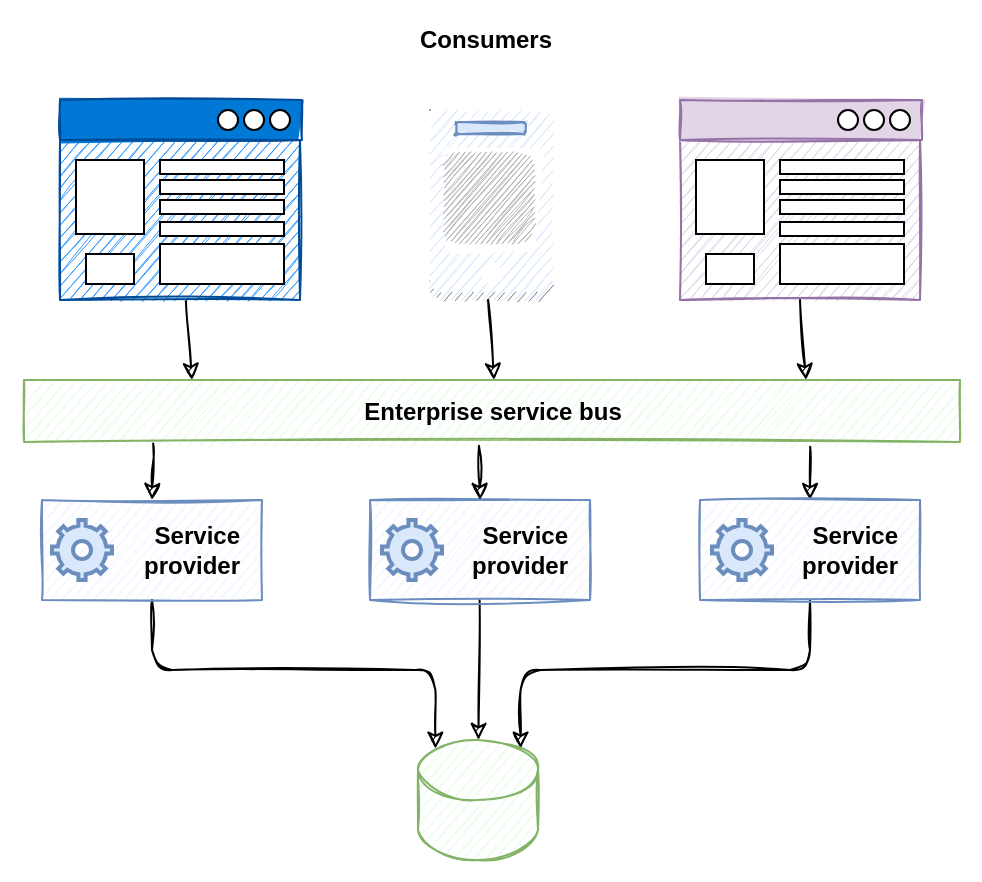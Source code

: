<mxfile version="13.9.9" type="device"><diagram id="FCCemyp3I9G7vuMb8-Q_" name="soa-vs-microservices"><mxGraphModel dx="1408" dy="808" grid="1" gridSize="10" guides="1" tooltips="1" connect="1" arrows="1" fold="1" page="1" pageScale="1" pageWidth="850" pageHeight="1100" math="0" shadow="0"><root><mxCell id="0"/><mxCell id="1" parent="0"/><mxCell id="Lkasd60uAX62nH7_nChF-108" value="" style="rounded=0;whiteSpace=wrap;html=1;sketch=0;gradientColor=none;fontSize=32;align=right;strokeColor=none;" parent="1" vertex="1"><mxGeometry x="90" y="170" width="490" height="440" as="geometry"/></mxCell><mxCell id="Lkasd60uAX62nH7_nChF-76" style="edgeStyle=orthogonalEdgeStyle;rounded=1;sketch=1;orthogonalLoop=1;jettySize=auto;html=1;exitX=0.5;exitY=1;exitDx=0;exitDy=0;entryX=0.145;entryY=0;entryDx=0;entryDy=4.35;entryPerimeter=0;" parent="1" source="Lkasd60uAX62nH7_nChF-57" target="Lkasd60uAX62nH7_nChF-74" edge="1"><mxGeometry relative="1" as="geometry"/></mxCell><mxCell id="Lkasd60uAX62nH7_nChF-57" value="Service&lt;br&gt;provider" style="html=1;sketch=1;strokeColor=#6c8ebf;fontStyle=1;labelBackgroundColor=none;fillColor=#F0F4FF;align=right;spacingRight=10;" parent="1" vertex="1"><mxGeometry x="111" y="420" width="110" height="50" as="geometry"/></mxCell><mxCell id="Lkasd60uAX62nH7_nChF-77" style="edgeStyle=orthogonalEdgeStyle;rounded=1;sketch=1;orthogonalLoop=1;jettySize=auto;html=1;exitX=0.5;exitY=1;exitDx=0;exitDy=0;entryX=0.855;entryY=0;entryDx=0;entryDy=4.35;entryPerimeter=0;" parent="1" source="2ehcjkRP_I2p9TleZrnI-21" target="Lkasd60uAX62nH7_nChF-74" edge="1"><mxGeometry relative="1" as="geometry"/></mxCell><mxCell id="2ehcjkRP_I2p9TleZrnI-24" style="rounded=0;orthogonalLoop=1;jettySize=auto;html=1;sketch=1;" parent="1" source="Lkasd60uAX62nH7_nChF-58" target="Lkasd60uAX62nH7_nChF-74" edge="1"><mxGeometry relative="1" as="geometry"/></mxCell><mxCell id="Lkasd60uAX62nH7_nChF-58" value="Service&lt;br&gt;provider" style="html=1;sketch=1;strokeColor=#6c8ebf;fontStyle=1;labelBackgroundColor=none;fillColor=#F0F4FF;align=right;spacingRight=10;" parent="1" vertex="1"><mxGeometry x="275" y="420" width="110" height="50" as="geometry"/></mxCell><mxCell id="Lkasd60uAX62nH7_nChF-72" style="rounded=0;sketch=1;orthogonalLoop=1;jettySize=auto;html=1;exitX=0.138;exitY=1.023;exitDx=0;exitDy=0;entryX=0.5;entryY=0;entryDx=0;entryDy=0;exitPerimeter=0;" parent="1" source="Lkasd60uAX62nH7_nChF-59" target="Lkasd60uAX62nH7_nChF-57" edge="1"><mxGeometry relative="1" as="geometry"/></mxCell><mxCell id="Lkasd60uAX62nH7_nChF-73" style="rounded=0;sketch=1;orthogonalLoop=1;jettySize=auto;html=1;exitX=0.84;exitY=1.078;exitDx=0;exitDy=0;exitPerimeter=0;entryX=0.5;entryY=0;entryDx=0;entryDy=0;" parent="1" source="Lkasd60uAX62nH7_nChF-59" target="2ehcjkRP_I2p9TleZrnI-21" edge="1"><mxGeometry relative="1" as="geometry"/></mxCell><mxCell id="Lkasd60uAX62nH7_nChF-59" value="Enterprise service bus" style="html=1;strokeColor=#82b366;sketch=1;fontStyle=1;labelBackgroundColor=none;fillColor=#E8FCE7;" parent="1" vertex="1"><mxGeometry x="102" y="360" width="468" height="31" as="geometry"/></mxCell><mxCell id="Lkasd60uAX62nH7_nChF-71" style="rounded=0;orthogonalLoop=1;jettySize=auto;html=1;entryX=0.5;entryY=0;entryDx=0;entryDy=0;sketch=1;" parent="1" source="Lkasd60uAX62nH7_nChF-60" edge="1"><mxGeometry relative="1" as="geometry"><mxPoint x="186" y="360" as="targetPoint"/></mxGeometry></mxCell><mxCell id="Lkasd60uAX62nH7_nChF-60" value="" style="rounded=0;whiteSpace=wrap;html=1;sketch=1;fillColor=#3399FF;strokeColor=#004C99;" parent="1" vertex="1"><mxGeometry x="120" y="240" width="120" height="80" as="geometry"/></mxCell><mxCell id="Lkasd60uAX62nH7_nChF-61" value="" style="rounded=0;whiteSpace=wrap;html=1;gradientColor=none;" parent="1" vertex="1"><mxGeometry x="128" y="250" width="34" height="37" as="geometry"/></mxCell><mxCell id="Lkasd60uAX62nH7_nChF-62" value="" style="rounded=0;whiteSpace=wrap;html=1;gradientColor=none;" parent="1" vertex="1"><mxGeometry x="170" y="250" width="62" height="7" as="geometry"/></mxCell><mxCell id="Lkasd60uAX62nH7_nChF-63" value="" style="rounded=0;whiteSpace=wrap;html=1;gradientColor=none;" parent="1" vertex="1"><mxGeometry x="170" y="260" width="62" height="7" as="geometry"/></mxCell><mxCell id="Lkasd60uAX62nH7_nChF-64" value="" style="rounded=0;whiteSpace=wrap;html=1;gradientColor=none;" parent="1" vertex="1"><mxGeometry x="170" y="270" width="62" height="7" as="geometry"/></mxCell><mxCell id="Lkasd60uAX62nH7_nChF-65" value="" style="rounded=0;whiteSpace=wrap;html=1;gradientColor=none;" parent="1" vertex="1"><mxGeometry x="170" y="281" width="62" height="7" as="geometry"/></mxCell><mxCell id="Lkasd60uAX62nH7_nChF-66" value="" style="rounded=0;whiteSpace=wrap;html=1;gradientColor=none;" parent="1" vertex="1"><mxGeometry x="170" y="292" width="62" height="20" as="geometry"/></mxCell><mxCell id="Lkasd60uAX62nH7_nChF-67" value="" style="rounded=0;whiteSpace=wrap;html=1;gradientColor=none;" parent="1" vertex="1"><mxGeometry x="133" y="297" width="24" height="15" as="geometry"/></mxCell><mxCell id="Lkasd60uAX62nH7_nChF-68" value="" style="rounded=0;whiteSpace=wrap;html=1;sketch=1;gradientColor=none;strokeColor=#004C99;fillStyle=solid;fillColor=#0079D6;" parent="1" vertex="1"><mxGeometry x="120" y="220" width="121" height="20" as="geometry"/></mxCell><mxCell id="Lkasd60uAX62nH7_nChF-48" value="" style="ellipse;whiteSpace=wrap;html=1;aspect=fixed;sketch=0;fillColor=#FFFFFF;" parent="1" vertex="1"><mxGeometry x="225" y="225" width="10" height="10" as="geometry"/></mxCell><mxCell id="Lkasd60uAX62nH7_nChF-69" value="" style="ellipse;whiteSpace=wrap;html=1;aspect=fixed;sketch=0;fillColor=#FFFFFF;" parent="1" vertex="1"><mxGeometry x="212" y="225" width="10" height="10" as="geometry"/></mxCell><mxCell id="Lkasd60uAX62nH7_nChF-70" value="" style="ellipse;whiteSpace=wrap;html=1;aspect=fixed;sketch=0;fillColor=#FFFFFF;" parent="1" vertex="1"><mxGeometry x="199" y="225" width="10" height="10" as="geometry"/></mxCell><mxCell id="Lkasd60uAX62nH7_nChF-74" value="" style="shape=cylinder3;whiteSpace=wrap;html=1;boundedLbl=1;strokeColor=#82b366;sketch=1;fontStyle=1;labelBackgroundColor=none;fillColor=#E8FCE7;" parent="1" vertex="1"><mxGeometry x="299" y="540" width="60" height="60" as="geometry"/></mxCell><mxCell id="Lkasd60uAX62nH7_nChF-96" value="" style="html=1;verticalLabelPosition=bottom;align=center;labelBackgroundColor=#ffffff;verticalAlign=top;strokeWidth=2;strokeColor=#6c8ebf;shadow=0;dashed=0;shape=mxgraph.ios7.icons.settings;sketch=0;fillStyle=solid;fillColor=#dae8fc;" parent="1" vertex="1"><mxGeometry x="116" y="430" width="30" height="30" as="geometry"/></mxCell><mxCell id="Lkasd60uAX62nH7_nChF-97" value="" style="html=1;verticalLabelPosition=bottom;align=center;labelBackgroundColor=#ffffff;verticalAlign=top;strokeWidth=2;strokeColor=#6c8ebf;shadow=0;dashed=0;shape=mxgraph.ios7.icons.settings;sketch=0;fillStyle=solid;fillColor=#dae8fc;" parent="1" vertex="1"><mxGeometry x="281" y="430" width="30" height="30" as="geometry"/></mxCell><mxCell id="2ehcjkRP_I2p9TleZrnI-1" value="" style="rounded=0;whiteSpace=wrap;html=1;sketch=1;fillColor=#e1d5e7;strokeColor=#9673a6;" parent="1" vertex="1"><mxGeometry x="430" y="240" width="120" height="80" as="geometry"/></mxCell><mxCell id="2ehcjkRP_I2p9TleZrnI-2" value="" style="rounded=0;whiteSpace=wrap;html=1;gradientColor=none;" parent="1" vertex="1"><mxGeometry x="438" y="250" width="34" height="37" as="geometry"/></mxCell><mxCell id="2ehcjkRP_I2p9TleZrnI-3" value="" style="rounded=0;whiteSpace=wrap;html=1;gradientColor=none;" parent="1" vertex="1"><mxGeometry x="480" y="250" width="62" height="7" as="geometry"/></mxCell><mxCell id="2ehcjkRP_I2p9TleZrnI-4" value="" style="rounded=0;whiteSpace=wrap;html=1;gradientColor=none;" parent="1" vertex="1"><mxGeometry x="480" y="260" width="62" height="7" as="geometry"/></mxCell><mxCell id="2ehcjkRP_I2p9TleZrnI-5" value="" style="rounded=0;whiteSpace=wrap;html=1;gradientColor=none;" parent="1" vertex="1"><mxGeometry x="480" y="270" width="62" height="7" as="geometry"/></mxCell><mxCell id="2ehcjkRP_I2p9TleZrnI-6" value="" style="rounded=0;whiteSpace=wrap;html=1;gradientColor=none;" parent="1" vertex="1"><mxGeometry x="480" y="281" width="62" height="7" as="geometry"/></mxCell><mxCell id="2ehcjkRP_I2p9TleZrnI-7" value="" style="rounded=0;whiteSpace=wrap;html=1;gradientColor=none;" parent="1" vertex="1"><mxGeometry x="480" y="292" width="62" height="20" as="geometry"/></mxCell><mxCell id="2ehcjkRP_I2p9TleZrnI-8" value="" style="rounded=0;whiteSpace=wrap;html=1;gradientColor=none;" parent="1" vertex="1"><mxGeometry x="443" y="297" width="24" height="15" as="geometry"/></mxCell><mxCell id="2ehcjkRP_I2p9TleZrnI-9" value="" style="rounded=0;whiteSpace=wrap;html=1;sketch=1;strokeColor=#9673a6;fillStyle=solid;fillColor=#e1d5e7;" parent="1" vertex="1"><mxGeometry x="430" y="220" width="121" height="20" as="geometry"/></mxCell><mxCell id="2ehcjkRP_I2p9TleZrnI-10" value="" style="ellipse;whiteSpace=wrap;html=1;aspect=fixed;sketch=0;fillColor=#FFFFFF;" parent="1" vertex="1"><mxGeometry x="535" y="225" width="10" height="10" as="geometry"/></mxCell><mxCell id="2ehcjkRP_I2p9TleZrnI-11" value="" style="ellipse;whiteSpace=wrap;html=1;aspect=fixed;sketch=0;fillColor=#FFFFFF;" parent="1" vertex="1"><mxGeometry x="522" y="225" width="10" height="10" as="geometry"/></mxCell><mxCell id="2ehcjkRP_I2p9TleZrnI-12" value="" style="ellipse;whiteSpace=wrap;html=1;aspect=fixed;sketch=0;fillColor=#FFFFFF;" parent="1" vertex="1"><mxGeometry x="509" y="225" width="10" height="10" as="geometry"/></mxCell><mxCell id="2ehcjkRP_I2p9TleZrnI-14" style="rounded=0;orthogonalLoop=1;jettySize=auto;html=1;entryX=0.5;entryY=0;entryDx=0;entryDy=0;sketch=1;" parent="1" edge="1"><mxGeometry relative="1" as="geometry"><mxPoint x="490" y="320" as="sourcePoint"/><mxPoint x="493" y="360" as="targetPoint"/></mxGeometry></mxCell><mxCell id="2ehcjkRP_I2p9TleZrnI-16" value="" style="group" parent="1" vertex="1" connectable="0"><mxGeometry x="305" y="225" width="61.07" height="95" as="geometry"/></mxCell><mxCell id="2ehcjkRP_I2p9TleZrnI-17" value="" style="outlineConnect=0;dashed=0;verticalLabelPosition=bottom;verticalAlign=top;align=center;html=1;shape=mxgraph.aws3.mobile_client;fillColor=#dae8fc;sketch=1;fontSize=14;strokeColor=#6c8ebf;" parent="2ehcjkRP_I2p9TleZrnI-16" vertex="1"><mxGeometry width="61.07" height="95" as="geometry"/></mxCell><mxCell id="2ehcjkRP_I2p9TleZrnI-18" value="" style="rounded=1;whiteSpace=wrap;html=1;sketch=1;fontSize=14;fillColor=#dae8fc;strokeColor=#6c8ebf;fillStyle=solid;" parent="2ehcjkRP_I2p9TleZrnI-16" vertex="1"><mxGeometry x="13.194" y="6.032" width="34.682" height="6.032" as="geometry"/></mxCell><mxCell id="2ehcjkRP_I2p9TleZrnI-19" value="" style="rounded=1;whiteSpace=wrap;html=1;sketch=1;fontSize=14;strokeColor=none;hachureGap=2;fillColor=#B3B3B3;" parent="2ehcjkRP_I2p9TleZrnI-16" vertex="1"><mxGeometry x="6.409" y="21.111" width="45.237" height="45.238" as="geometry"/></mxCell><mxCell id="2ehcjkRP_I2p9TleZrnI-20" style="rounded=0;orthogonalLoop=1;jettySize=auto;html=1;entryX=0.5;entryY=0;entryDx=0;entryDy=0;sketch=1;" parent="1" edge="1"><mxGeometry relative="1" as="geometry"><mxPoint x="334.04" y="320" as="sourcePoint"/><mxPoint x="337.04" y="360" as="targetPoint"/></mxGeometry></mxCell><mxCell id="2ehcjkRP_I2p9TleZrnI-21" value="Service&lt;br&gt;provider" style="html=1;sketch=1;strokeColor=#6c8ebf;fontStyle=1;labelBackgroundColor=none;fillColor=#F0F4FF;align=right;spacingRight=10;" parent="1" vertex="1"><mxGeometry x="440" y="420" width="110" height="50" as="geometry"/></mxCell><mxCell id="2ehcjkRP_I2p9TleZrnI-22" value="" style="html=1;verticalLabelPosition=bottom;align=center;labelBackgroundColor=#ffffff;verticalAlign=top;strokeWidth=2;strokeColor=#6c8ebf;shadow=0;dashed=0;shape=mxgraph.ios7.icons.settings;sketch=0;fillStyle=solid;fillColor=#dae8fc;" parent="1" vertex="1"><mxGeometry x="446" y="430" width="30" height="30" as="geometry"/></mxCell><mxCell id="2ehcjkRP_I2p9TleZrnI-23" style="rounded=0;sketch=1;orthogonalLoop=1;jettySize=auto;html=1;exitX=0.454;exitY=1.06;exitDx=0;exitDy=0;entryX=0.5;entryY=0;entryDx=0;entryDy=0;exitPerimeter=0;" parent="1" target="Lkasd60uAX62nH7_nChF-58" edge="1"><mxGeometry relative="1" as="geometry"><mxPoint x="329.472" y="392.86" as="sourcePoint"/><mxPoint x="191" y="440" as="targetPoint"/></mxGeometry></mxCell><mxCell id="2ehcjkRP_I2p9TleZrnI-25" value="Consumers" style="text;html=1;strokeColor=none;fillColor=none;align=center;verticalAlign=middle;whiteSpace=wrap;rounded=0;fontStyle=1" parent="1" vertex="1"><mxGeometry x="313" y="180" width="40" height="20" as="geometry"/></mxCell></root></mxGraphModel></diagram></mxfile>